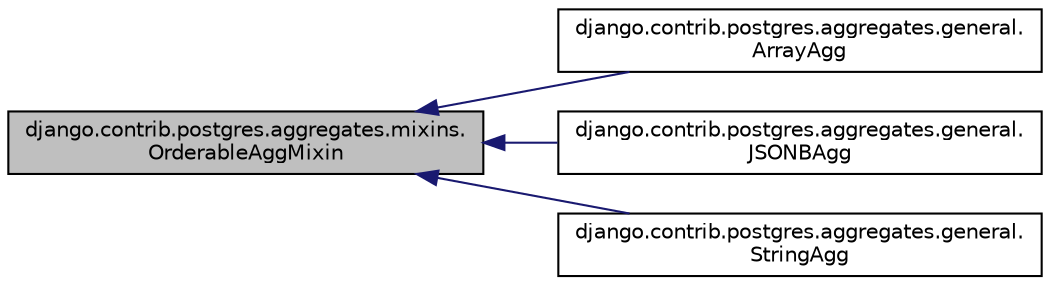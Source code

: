 digraph "django.contrib.postgres.aggregates.mixins.OrderableAggMixin"
{
 // LATEX_PDF_SIZE
  edge [fontname="Helvetica",fontsize="10",labelfontname="Helvetica",labelfontsize="10"];
  node [fontname="Helvetica",fontsize="10",shape=record];
  rankdir="LR";
  Node1 [label="django.contrib.postgres.aggregates.mixins.\lOrderableAggMixin",height=0.2,width=0.4,color="black", fillcolor="grey75", style="filled", fontcolor="black",tooltip=" "];
  Node1 -> Node2 [dir="back",color="midnightblue",fontsize="10",style="solid",fontname="Helvetica"];
  Node2 [label="django.contrib.postgres.aggregates.general.\lArrayAgg",height=0.2,width=0.4,color="black", fillcolor="white", style="filled",URL="$de/d35/classdjango_1_1contrib_1_1postgres_1_1aggregates_1_1general_1_1_array_agg.html",tooltip=" "];
  Node1 -> Node3 [dir="back",color="midnightblue",fontsize="10",style="solid",fontname="Helvetica"];
  Node3 [label="django.contrib.postgres.aggregates.general.\lJSONBAgg",height=0.2,width=0.4,color="black", fillcolor="white", style="filled",URL="$dc/d3d/classdjango_1_1contrib_1_1postgres_1_1aggregates_1_1general_1_1_j_s_o_n_b_agg.html",tooltip=" "];
  Node1 -> Node4 [dir="back",color="midnightblue",fontsize="10",style="solid",fontname="Helvetica"];
  Node4 [label="django.contrib.postgres.aggregates.general.\lStringAgg",height=0.2,width=0.4,color="black", fillcolor="white", style="filled",URL="$de/d27/classdjango_1_1contrib_1_1postgres_1_1aggregates_1_1general_1_1_string_agg.html",tooltip=" "];
}

